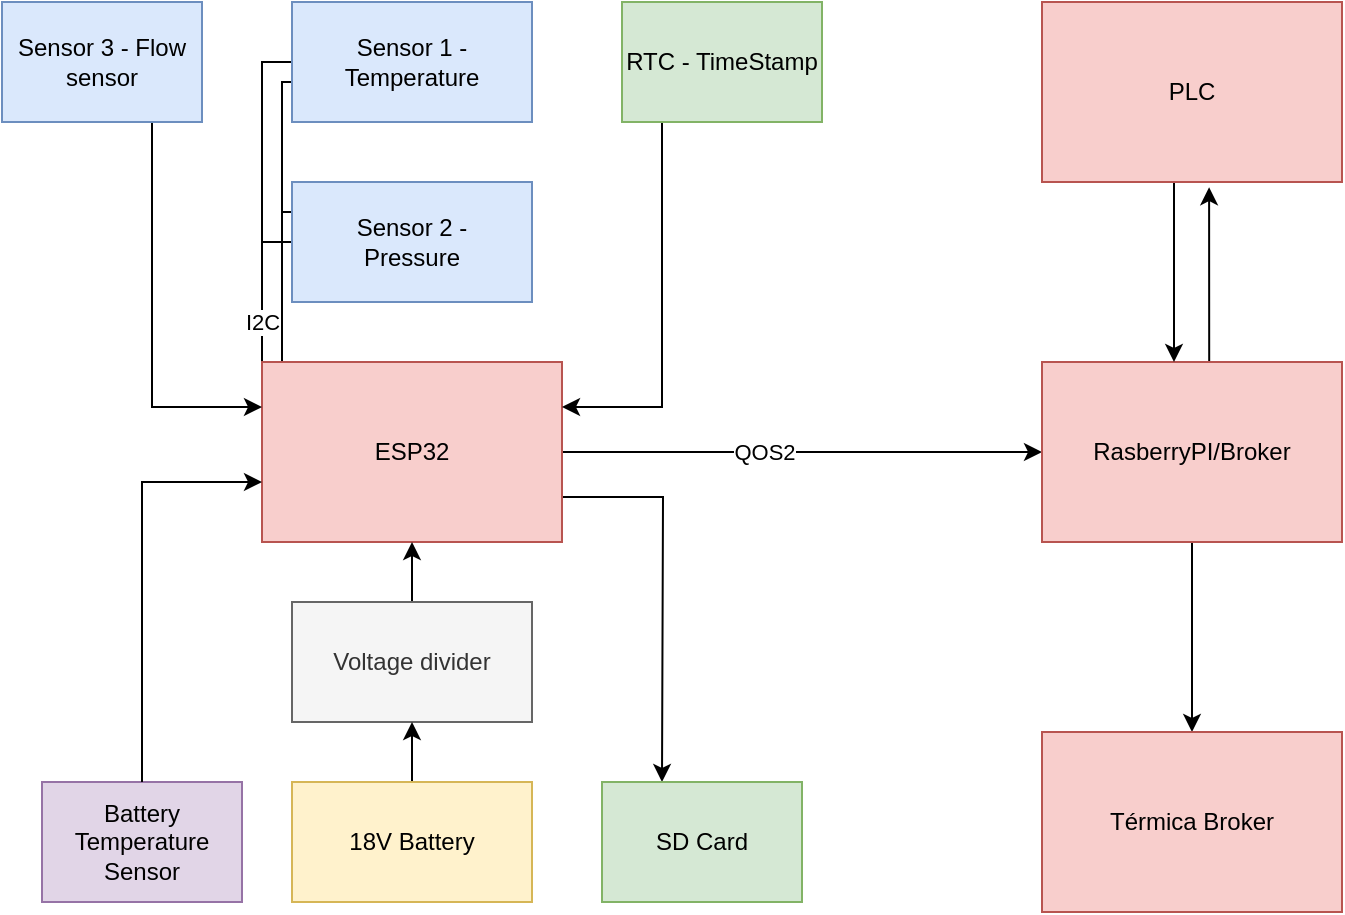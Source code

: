 <mxfile version="21.3.2" type="google">
  <diagram name="Página-1" id="0pxwvyW7rn8eY9EXdRGp">
    <mxGraphModel grid="1" page="1" gridSize="10" guides="1" tooltips="1" connect="1" arrows="1" fold="1" pageScale="1" pageWidth="827" pageHeight="1169" math="0" shadow="0">
      <root>
        <mxCell id="0" />
        <mxCell id="1" parent="0" />
        <mxCell id="iDuxMZxF-oAPxdHn8beQ-16" style="edgeStyle=orthogonalEdgeStyle;rounded=0;orthogonalLoop=1;jettySize=auto;html=1;exitX=0;exitY=0.75;exitDx=0;exitDy=0;endArrow=none;endFill=0;" edge="1" parent="1" source="iDuxMZxF-oAPxdHn8beQ-1" target="iDuxMZxF-oAPxdHn8beQ-3">
          <mxGeometry relative="1" as="geometry">
            <mxPoint x="229.793" y="330" as="targetPoint" />
            <Array as="points">
              <mxPoint x="260" y="170" />
              <mxPoint x="240" y="170" />
            </Array>
          </mxGeometry>
        </mxCell>
        <mxCell id="iDuxMZxF-oAPxdHn8beQ-19" style="edgeStyle=orthogonalEdgeStyle;rounded=0;orthogonalLoop=1;jettySize=auto;html=1;exitX=0;exitY=0.25;exitDx=0;exitDy=0;entryX=0;entryY=0.5;entryDx=0;entryDy=0;endArrow=none;endFill=0;" edge="1" parent="1" source="iDuxMZxF-oAPxdHn8beQ-1" target="iDuxMZxF-oAPxdHn8beQ-3">
          <mxGeometry relative="1" as="geometry">
            <Array as="points">
              <mxPoint x="260" y="145" />
              <mxPoint x="260" y="160" />
              <mxPoint x="230" y="160" />
            </Array>
          </mxGeometry>
        </mxCell>
        <mxCell id="iDuxMZxF-oAPxdHn8beQ-23" value="I2C" style="edgeLabel;html=1;align=center;verticalAlign=middle;resizable=0;points=[];" connectable="0" vertex="1" parent="iDuxMZxF-oAPxdHn8beQ-19">
          <mxGeometry x="0.112" y="-1" relative="1" as="geometry">
            <mxPoint x="1" y="48" as="offset" />
          </mxGeometry>
        </mxCell>
        <mxCell id="iDuxMZxF-oAPxdHn8beQ-1" value="Sensor 1 - Temperature" style="rounded=0;whiteSpace=wrap;html=1;fillColor=#dae8fc;strokeColor=#6c8ebf;" vertex="1" parent="1">
          <mxGeometry x="245" y="130" width="120" height="60" as="geometry" />
        </mxCell>
        <mxCell id="iDuxMZxF-oAPxdHn8beQ-17" style="edgeStyle=orthogonalEdgeStyle;rounded=0;orthogonalLoop=1;jettySize=auto;html=1;exitX=0;exitY=0.25;exitDx=0;exitDy=0;strokeColor=none;" edge="1" parent="1" source="iDuxMZxF-oAPxdHn8beQ-2">
          <mxGeometry relative="1" as="geometry">
            <mxPoint x="180" y="235" as="targetPoint" />
            <Array as="points">
              <mxPoint x="206" y="235" />
              <mxPoint x="206" y="250" />
              <mxPoint x="180" y="250" />
            </Array>
          </mxGeometry>
        </mxCell>
        <mxCell id="iDuxMZxF-oAPxdHn8beQ-18" style="edgeStyle=orthogonalEdgeStyle;rounded=0;orthogonalLoop=1;jettySize=auto;html=1;exitX=0;exitY=0.25;exitDx=0;exitDy=0;endArrow=none;endFill=0;" edge="1" parent="1" source="iDuxMZxF-oAPxdHn8beQ-2">
          <mxGeometry relative="1" as="geometry">
            <mxPoint x="240" y="235" as="targetPoint" />
          </mxGeometry>
        </mxCell>
        <mxCell id="iDuxMZxF-oAPxdHn8beQ-20" style="edgeStyle=orthogonalEdgeStyle;rounded=0;orthogonalLoop=1;jettySize=auto;html=1;exitX=0;exitY=0.5;exitDx=0;exitDy=0;endArrow=none;endFill=0;" edge="1" parent="1" source="iDuxMZxF-oAPxdHn8beQ-2">
          <mxGeometry relative="1" as="geometry">
            <mxPoint x="250" y="250" as="targetPoint" />
            <Array as="points">
              <mxPoint x="230" y="250" />
              <mxPoint x="230" y="250" />
            </Array>
          </mxGeometry>
        </mxCell>
        <mxCell id="iDuxMZxF-oAPxdHn8beQ-2" value="Sensor 2 -&lt;br&gt;Pressure" style="rounded=0;whiteSpace=wrap;html=1;fillColor=#dae8fc;strokeColor=#6c8ebf;" vertex="1" parent="1">
          <mxGeometry x="245" y="220" width="120" height="60" as="geometry" />
        </mxCell>
        <mxCell id="iDuxMZxF-oAPxdHn8beQ-48" style="edgeStyle=orthogonalEdgeStyle;rounded=0;orthogonalLoop=1;jettySize=auto;html=1;exitX=1;exitY=0.75;exitDx=0;exitDy=0;" edge="1" parent="1" source="iDuxMZxF-oAPxdHn8beQ-3">
          <mxGeometry relative="1" as="geometry">
            <mxPoint x="430" y="520" as="targetPoint" />
          </mxGeometry>
        </mxCell>
        <mxCell id="iDuxMZxF-oAPxdHn8beQ-60" style="edgeStyle=orthogonalEdgeStyle;rounded=0;orthogonalLoop=1;jettySize=auto;html=1;exitX=1;exitY=0.5;exitDx=0;exitDy=0;entryX=0;entryY=0.5;entryDx=0;entryDy=0;" edge="1" parent="1" source="iDuxMZxF-oAPxdHn8beQ-3" target="iDuxMZxF-oAPxdHn8beQ-49">
          <mxGeometry relative="1" as="geometry" />
        </mxCell>
        <mxCell id="iDuxMZxF-oAPxdHn8beQ-63" value="QOS2" style="edgeLabel;html=1;align=center;verticalAlign=middle;resizable=0;points=[];" connectable="0" vertex="1" parent="iDuxMZxF-oAPxdHn8beQ-60">
          <mxGeometry x="0.203" y="-1" relative="1" as="geometry">
            <mxPoint x="-44" y="-1" as="offset" />
          </mxGeometry>
        </mxCell>
        <mxCell id="iDuxMZxF-oAPxdHn8beQ-3" value="ESP32" style="rounded=0;whiteSpace=wrap;html=1;fillColor=#f8cecc;strokeColor=#b85450;" vertex="1" parent="1">
          <mxGeometry x="230" y="310" width="150" height="90" as="geometry" />
        </mxCell>
        <mxCell id="iDuxMZxF-oAPxdHn8beQ-35" value="" style="edgeStyle=orthogonalEdgeStyle;rounded=0;orthogonalLoop=1;jettySize=auto;html=1;" edge="1" parent="1" source="iDuxMZxF-oAPxdHn8beQ-27" target="iDuxMZxF-oAPxdHn8beQ-3">
          <mxGeometry relative="1" as="geometry" />
        </mxCell>
        <mxCell id="iDuxMZxF-oAPxdHn8beQ-27" value="Voltage divider" style="rounded=0;whiteSpace=wrap;html=1;fillColor=#f5f5f5;fontColor=#333333;strokeColor=#666666;" vertex="1" parent="1">
          <mxGeometry x="245" y="430" width="120" height="60" as="geometry" />
        </mxCell>
        <mxCell id="iDuxMZxF-oAPxdHn8beQ-34" value="" style="edgeStyle=orthogonalEdgeStyle;rounded=0;orthogonalLoop=1;jettySize=auto;html=1;" edge="1" parent="1" source="iDuxMZxF-oAPxdHn8beQ-28" target="iDuxMZxF-oAPxdHn8beQ-27">
          <mxGeometry relative="1" as="geometry" />
        </mxCell>
        <mxCell id="iDuxMZxF-oAPxdHn8beQ-28" value="18V Battery" style="rounded=0;whiteSpace=wrap;html=1;fillColor=#fff2cc;strokeColor=#d6b656;" vertex="1" parent="1">
          <mxGeometry x="245" y="520" width="120" height="60" as="geometry" />
        </mxCell>
        <mxCell id="iDuxMZxF-oAPxdHn8beQ-31" value="Battery Temperature Sensor" style="rounded=0;whiteSpace=wrap;html=1;fillColor=#e1d5e7;strokeColor=#9673a6;" vertex="1" parent="1">
          <mxGeometry x="120" y="520" width="100" height="60" as="geometry" />
        </mxCell>
        <mxCell id="iDuxMZxF-oAPxdHn8beQ-36" value="" style="endArrow=classic;html=1;rounded=0;entryX=0;entryY=0.667;entryDx=0;entryDy=0;entryPerimeter=0;" edge="1" parent="1" target="iDuxMZxF-oAPxdHn8beQ-3">
          <mxGeometry width="50" height="50" relative="1" as="geometry">
            <mxPoint x="170" y="520" as="sourcePoint" />
            <mxPoint x="170" y="370" as="targetPoint" />
            <Array as="points">
              <mxPoint x="170" y="370" />
            </Array>
          </mxGeometry>
        </mxCell>
        <mxCell id="iDuxMZxF-oAPxdHn8beQ-39" style="edgeStyle=orthogonalEdgeStyle;rounded=0;orthogonalLoop=1;jettySize=auto;html=1;exitX=0.75;exitY=1;exitDx=0;exitDy=0;entryX=0;entryY=0.25;entryDx=0;entryDy=0;" edge="1" parent="1" source="iDuxMZxF-oAPxdHn8beQ-38" target="iDuxMZxF-oAPxdHn8beQ-3">
          <mxGeometry relative="1" as="geometry" />
        </mxCell>
        <mxCell id="iDuxMZxF-oAPxdHn8beQ-38" value="Sensor 3 - Flow sensor" style="rounded=0;whiteSpace=wrap;html=1;fillColor=#dae8fc;strokeColor=#6c8ebf;" vertex="1" parent="1">
          <mxGeometry x="100" y="130" width="100" height="60" as="geometry" />
        </mxCell>
        <mxCell id="iDuxMZxF-oAPxdHn8beQ-43" style="edgeStyle=orthogonalEdgeStyle;rounded=0;orthogonalLoop=1;jettySize=auto;html=1;exitX=0.25;exitY=1;exitDx=0;exitDy=0;entryX=1;entryY=0.25;entryDx=0;entryDy=0;" edge="1" parent="1" source="iDuxMZxF-oAPxdHn8beQ-42" target="iDuxMZxF-oAPxdHn8beQ-3">
          <mxGeometry relative="1" as="geometry">
            <Array as="points">
              <mxPoint x="430" y="190" />
              <mxPoint x="430" y="333" />
            </Array>
          </mxGeometry>
        </mxCell>
        <mxCell id="iDuxMZxF-oAPxdHn8beQ-42" value="RTC - TimeStamp" style="rounded=0;whiteSpace=wrap;html=1;fillColor=#d5e8d4;strokeColor=#82b366;" vertex="1" parent="1">
          <mxGeometry x="410" y="130" width="100" height="60" as="geometry" />
        </mxCell>
        <mxCell id="iDuxMZxF-oAPxdHn8beQ-44" value="SD Card" style="rounded=0;whiteSpace=wrap;html=1;fillColor=#d5e8d4;strokeColor=#82b366;" vertex="1" parent="1">
          <mxGeometry x="400" y="520" width="100" height="60" as="geometry" />
        </mxCell>
        <mxCell id="iDuxMZxF-oAPxdHn8beQ-58" style="edgeStyle=orthogonalEdgeStyle;rounded=0;orthogonalLoop=1;jettySize=auto;html=1;exitX=0.5;exitY=1;exitDx=0;exitDy=0;entryX=0.5;entryY=0;entryDx=0;entryDy=0;" edge="1" parent="1" source="iDuxMZxF-oAPxdHn8beQ-49" target="iDuxMZxF-oAPxdHn8beQ-57">
          <mxGeometry relative="1" as="geometry" />
        </mxCell>
        <mxCell id="iDuxMZxF-oAPxdHn8beQ-62" style="edgeStyle=orthogonalEdgeStyle;rounded=0;orthogonalLoop=1;jettySize=auto;html=1;exitX=0.5;exitY=0;exitDx=0;exitDy=0;entryX=0.557;entryY=1.029;entryDx=0;entryDy=0;entryPerimeter=0;" edge="1" parent="1" source="iDuxMZxF-oAPxdHn8beQ-49" target="iDuxMZxF-oAPxdHn8beQ-51">
          <mxGeometry relative="1" as="geometry">
            <Array as="points">
              <mxPoint x="704" y="310" />
            </Array>
          </mxGeometry>
        </mxCell>
        <mxCell id="iDuxMZxF-oAPxdHn8beQ-49" value="RasberryPI/Broker" style="rounded=0;whiteSpace=wrap;html=1;fillColor=#f8cecc;strokeColor=#b85450;" vertex="1" parent="1">
          <mxGeometry x="620" y="310" width="150" height="90" as="geometry" />
        </mxCell>
        <mxCell id="iDuxMZxF-oAPxdHn8beQ-61" style="edgeStyle=orthogonalEdgeStyle;rounded=0;orthogonalLoop=1;jettySize=auto;html=1;exitX=0.5;exitY=1;exitDx=0;exitDy=0;" edge="1" parent="1" source="iDuxMZxF-oAPxdHn8beQ-51">
          <mxGeometry relative="1" as="geometry">
            <mxPoint x="686" y="310" as="targetPoint" />
            <Array as="points">
              <mxPoint x="686" y="220" />
            </Array>
          </mxGeometry>
        </mxCell>
        <mxCell id="iDuxMZxF-oAPxdHn8beQ-51" value="PLC" style="rounded=0;whiteSpace=wrap;html=1;fillColor=#f8cecc;strokeColor=#b85450;" vertex="1" parent="1">
          <mxGeometry x="620" y="130" width="150" height="90" as="geometry" />
        </mxCell>
        <mxCell id="iDuxMZxF-oAPxdHn8beQ-57" value="Térmica Broker" style="rounded=0;whiteSpace=wrap;html=1;fillColor=#f8cecc;strokeColor=#b85450;" vertex="1" parent="1">
          <mxGeometry x="620" y="495" width="150" height="90" as="geometry" />
        </mxCell>
      </root>
    </mxGraphModel>
  </diagram>
</mxfile>
